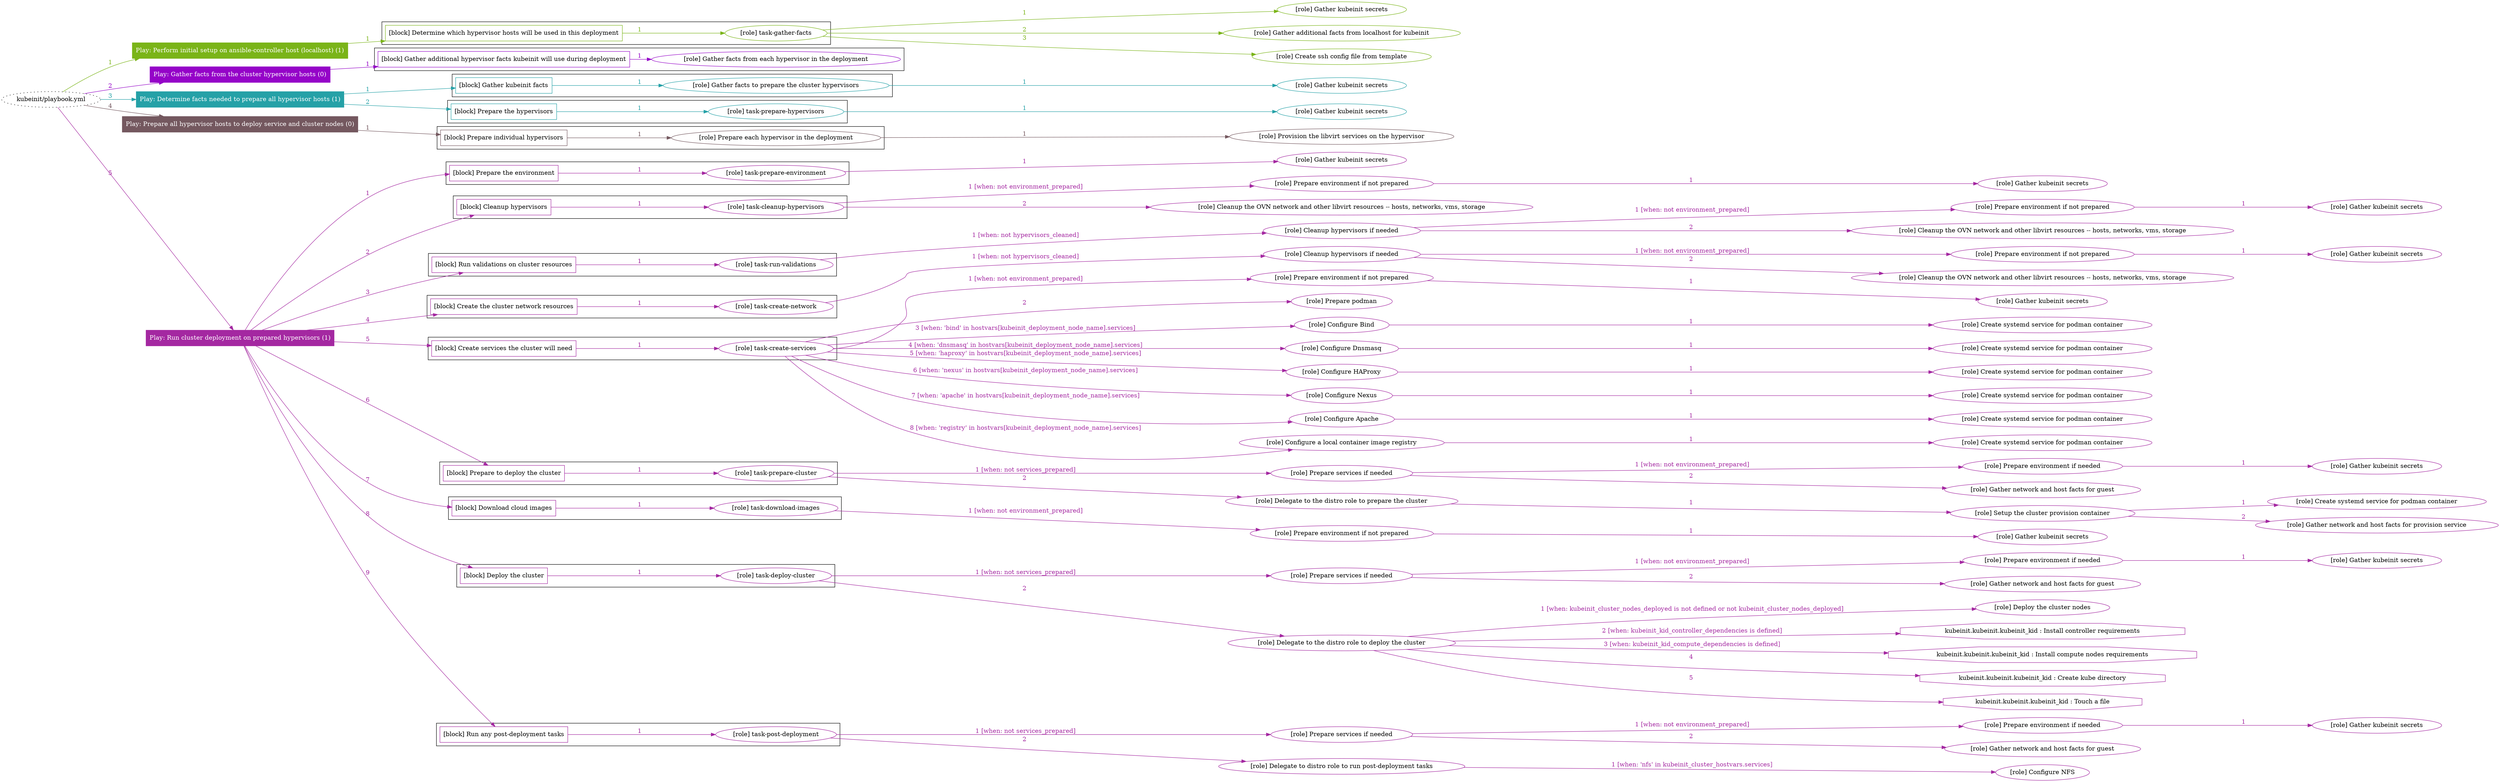 digraph {
	graph [concentrate=true ordering=in rankdir=LR ratio=fill]
	edge [esep=5 sep=10]
	"kubeinit/playbook.yml" [URL="/home/runner/work/kubeinit/kubeinit/kubeinit/playbook.yml" id=playbook_473534cc style=dotted]
	play_a2e973ac [label="Play: Perform initial setup on ansible-controller host (localhost) (1)" URL="/home/runner/work/kubeinit/kubeinit/kubeinit/playbook.yml" color="#7ab418" fontcolor="#ffffff" id=play_a2e973ac shape=box style=filled tooltip=localhost]
	"kubeinit/playbook.yml" -> play_a2e973ac [label="1 " color="#7ab418" fontcolor="#7ab418" id=edge_94aaac8c labeltooltip="1 " tooltip="1 "]
	subgraph "Gather kubeinit secrets" {
		role_c4a8d762 [label="[role] Gather kubeinit secrets" URL="/home/runner/.ansible/collections/ansible_collections/kubeinit/kubeinit/roles/kubeinit_prepare/tasks/build_hypervisors_group.yml" color="#7ab418" id=role_c4a8d762 tooltip="Gather kubeinit secrets"]
	}
	subgraph "Gather additional facts from localhost for kubeinit" {
		role_8fb9f4cb [label="[role] Gather additional facts from localhost for kubeinit" URL="/home/runner/.ansible/collections/ansible_collections/kubeinit/kubeinit/roles/kubeinit_prepare/tasks/build_hypervisors_group.yml" color="#7ab418" id=role_8fb9f4cb tooltip="Gather additional facts from localhost for kubeinit"]
	}
	subgraph "Create ssh config file from template" {
		role_03682e48 [label="[role] Create ssh config file from template" URL="/home/runner/.ansible/collections/ansible_collections/kubeinit/kubeinit/roles/kubeinit_prepare/tasks/build_hypervisors_group.yml" color="#7ab418" id=role_03682e48 tooltip="Create ssh config file from template"]
	}
	subgraph "task-gather-facts" {
		role_d09e91f7 [label="[role] task-gather-facts" URL="/home/runner/work/kubeinit/kubeinit/kubeinit/playbook.yml" color="#7ab418" id=role_d09e91f7 tooltip="task-gather-facts"]
		role_d09e91f7 -> role_c4a8d762 [label="1 " color="#7ab418" fontcolor="#7ab418" id=edge_1c553158 labeltooltip="1 " tooltip="1 "]
		role_d09e91f7 -> role_8fb9f4cb [label="2 " color="#7ab418" fontcolor="#7ab418" id=edge_740c2030 labeltooltip="2 " tooltip="2 "]
		role_d09e91f7 -> role_03682e48 [label="3 " color="#7ab418" fontcolor="#7ab418" id=edge_5ac8c159 labeltooltip="3 " tooltip="3 "]
	}
	subgraph "Play: Perform initial setup on ansible-controller host (localhost) (1)" {
		play_a2e973ac -> block_2cf381f9 [label=1 color="#7ab418" fontcolor="#7ab418" id=edge_a7f677c7 labeltooltip=1 tooltip=1]
		subgraph cluster_block_2cf381f9 {
			block_2cf381f9 [label="[block] Determine which hypervisor hosts will be used in this deployment" URL="/home/runner/work/kubeinit/kubeinit/kubeinit/playbook.yml" color="#7ab418" id=block_2cf381f9 labeltooltip="Determine which hypervisor hosts will be used in this deployment" shape=box tooltip="Determine which hypervisor hosts will be used in this deployment"]
			block_2cf381f9 -> role_d09e91f7 [label="1 " color="#7ab418" fontcolor="#7ab418" id=edge_fe27eb41 labeltooltip="1 " tooltip="1 "]
		}
	}
	play_3359701e [label="Play: Gather facts from the cluster hypervisor hosts (0)" URL="/home/runner/work/kubeinit/kubeinit/kubeinit/playbook.yml" color="#9504c8" fontcolor="#ffffff" id=play_3359701e shape=box style=filled tooltip="Play: Gather facts from the cluster hypervisor hosts (0)"]
	"kubeinit/playbook.yml" -> play_3359701e [label="2 " color="#9504c8" fontcolor="#9504c8" id=edge_a15228c7 labeltooltip="2 " tooltip="2 "]
	subgraph "Gather facts from each hypervisor in the deployment" {
		role_f2eb0fd0 [label="[role] Gather facts from each hypervisor in the deployment" URL="/home/runner/work/kubeinit/kubeinit/kubeinit/playbook.yml" color="#9504c8" id=role_f2eb0fd0 tooltip="Gather facts from each hypervisor in the deployment"]
	}
	subgraph "Play: Gather facts from the cluster hypervisor hosts (0)" {
		play_3359701e -> block_ccdc7bed [label=1 color="#9504c8" fontcolor="#9504c8" id=edge_3d2da1a6 labeltooltip=1 tooltip=1]
		subgraph cluster_block_ccdc7bed {
			block_ccdc7bed [label="[block] Gather additional hypervisor facts kubeinit will use during deployment" URL="/home/runner/work/kubeinit/kubeinit/kubeinit/playbook.yml" color="#9504c8" id=block_ccdc7bed labeltooltip="Gather additional hypervisor facts kubeinit will use during deployment" shape=box tooltip="Gather additional hypervisor facts kubeinit will use during deployment"]
			block_ccdc7bed -> role_f2eb0fd0 [label="1 " color="#9504c8" fontcolor="#9504c8" id=edge_4f18cb0a labeltooltip="1 " tooltip="1 "]
		}
	}
	play_8d0bd224 [label="Play: Determine facts needed to prepare all hypervisor hosts (1)" URL="/home/runner/work/kubeinit/kubeinit/kubeinit/playbook.yml" color="#25a1a7" fontcolor="#ffffff" id=play_8d0bd224 shape=box style=filled tooltip=localhost]
	"kubeinit/playbook.yml" -> play_8d0bd224 [label="3 " color="#25a1a7" fontcolor="#25a1a7" id=edge_37a7f59b labeltooltip="3 " tooltip="3 "]
	subgraph "Gather kubeinit secrets" {
		role_63487470 [label="[role] Gather kubeinit secrets" URL="/home/runner/.ansible/collections/ansible_collections/kubeinit/kubeinit/roles/kubeinit_prepare/tasks/gather_kubeinit_facts.yml" color="#25a1a7" id=role_63487470 tooltip="Gather kubeinit secrets"]
	}
	subgraph "Gather facts to prepare the cluster hypervisors" {
		role_776fc3d5 [label="[role] Gather facts to prepare the cluster hypervisors" URL="/home/runner/work/kubeinit/kubeinit/kubeinit/playbook.yml" color="#25a1a7" id=role_776fc3d5 tooltip="Gather facts to prepare the cluster hypervisors"]
		role_776fc3d5 -> role_63487470 [label="1 " color="#25a1a7" fontcolor="#25a1a7" id=edge_bfd39bdf labeltooltip="1 " tooltip="1 "]
	}
	subgraph "Gather kubeinit secrets" {
		role_ef4fe1da [label="[role] Gather kubeinit secrets" URL="/home/runner/.ansible/collections/ansible_collections/kubeinit/kubeinit/roles/kubeinit_prepare/tasks/gather_kubeinit_facts.yml" color="#25a1a7" id=role_ef4fe1da tooltip="Gather kubeinit secrets"]
	}
	subgraph "task-prepare-hypervisors" {
		role_5185a4f8 [label="[role] task-prepare-hypervisors" URL="/home/runner/work/kubeinit/kubeinit/kubeinit/playbook.yml" color="#25a1a7" id=role_5185a4f8 tooltip="task-prepare-hypervisors"]
		role_5185a4f8 -> role_ef4fe1da [label="1 " color="#25a1a7" fontcolor="#25a1a7" id=edge_5388c4ff labeltooltip="1 " tooltip="1 "]
	}
	subgraph "Play: Determine facts needed to prepare all hypervisor hosts (1)" {
		play_8d0bd224 -> block_8b621563 [label=1 color="#25a1a7" fontcolor="#25a1a7" id=edge_1b5868c4 labeltooltip=1 tooltip=1]
		subgraph cluster_block_8b621563 {
			block_8b621563 [label="[block] Gather kubeinit facts" URL="/home/runner/work/kubeinit/kubeinit/kubeinit/playbook.yml" color="#25a1a7" id=block_8b621563 labeltooltip="Gather kubeinit facts" shape=box tooltip="Gather kubeinit facts"]
			block_8b621563 -> role_776fc3d5 [label="1 " color="#25a1a7" fontcolor="#25a1a7" id=edge_affb4075 labeltooltip="1 " tooltip="1 "]
		}
		play_8d0bd224 -> block_8ea4e7cd [label=2 color="#25a1a7" fontcolor="#25a1a7" id=edge_9f6b5b68 labeltooltip=2 tooltip=2]
		subgraph cluster_block_8ea4e7cd {
			block_8ea4e7cd [label="[block] Prepare the hypervisors" URL="/home/runner/work/kubeinit/kubeinit/kubeinit/playbook.yml" color="#25a1a7" id=block_8ea4e7cd labeltooltip="Prepare the hypervisors" shape=box tooltip="Prepare the hypervisors"]
			block_8ea4e7cd -> role_5185a4f8 [label="1 " color="#25a1a7" fontcolor="#25a1a7" id=edge_ac835ab9 labeltooltip="1 " tooltip="1 "]
		}
	}
	play_af6fe505 [label="Play: Prepare all hypervisor hosts to deploy service and cluster nodes (0)" URL="/home/runner/work/kubeinit/kubeinit/kubeinit/playbook.yml" color="#74585f" fontcolor="#ffffff" id=play_af6fe505 shape=box style=filled tooltip="Play: Prepare all hypervisor hosts to deploy service and cluster nodes (0)"]
	"kubeinit/playbook.yml" -> play_af6fe505 [label="4 " color="#74585f" fontcolor="#74585f" id=edge_1ab25fac labeltooltip="4 " tooltip="4 "]
	subgraph "Provision the libvirt services on the hypervisor" {
		role_631e3180 [label="[role] Provision the libvirt services on the hypervisor" URL="/home/runner/.ansible/collections/ansible_collections/kubeinit/kubeinit/roles/kubeinit_prepare/tasks/prepare_hypervisor.yml" color="#74585f" id=role_631e3180 tooltip="Provision the libvirt services on the hypervisor"]
	}
	subgraph "Prepare each hypervisor in the deployment" {
		role_ebc34c02 [label="[role] Prepare each hypervisor in the deployment" URL="/home/runner/work/kubeinit/kubeinit/kubeinit/playbook.yml" color="#74585f" id=role_ebc34c02 tooltip="Prepare each hypervisor in the deployment"]
		role_ebc34c02 -> role_631e3180 [label="1 " color="#74585f" fontcolor="#74585f" id=edge_6d5b34d3 labeltooltip="1 " tooltip="1 "]
	}
	subgraph "Play: Prepare all hypervisor hosts to deploy service and cluster nodes (0)" {
		play_af6fe505 -> block_088a2990 [label=1 color="#74585f" fontcolor="#74585f" id=edge_42150e17 labeltooltip=1 tooltip=1]
		subgraph cluster_block_088a2990 {
			block_088a2990 [label="[block] Prepare individual hypervisors" URL="/home/runner/work/kubeinit/kubeinit/kubeinit/playbook.yml" color="#74585f" id=block_088a2990 labeltooltip="Prepare individual hypervisors" shape=box tooltip="Prepare individual hypervisors"]
			block_088a2990 -> role_ebc34c02 [label="1 " color="#74585f" fontcolor="#74585f" id=edge_a4ced9e4 labeltooltip="1 " tooltip="1 "]
		}
	}
	play_b3a02056 [label="Play: Run cluster deployment on prepared hypervisors (1)" URL="/home/runner/work/kubeinit/kubeinit/kubeinit/playbook.yml" color="#a428a1" fontcolor="#ffffff" id=play_b3a02056 shape=box style=filled tooltip=localhost]
	"kubeinit/playbook.yml" -> play_b3a02056 [label="5 " color="#a428a1" fontcolor="#a428a1" id=edge_268f8762 labeltooltip="5 " tooltip="5 "]
	subgraph "Gather kubeinit secrets" {
		role_529adc90 [label="[role] Gather kubeinit secrets" URL="/home/runner/.ansible/collections/ansible_collections/kubeinit/kubeinit/roles/kubeinit_prepare/tasks/gather_kubeinit_facts.yml" color="#a428a1" id=role_529adc90 tooltip="Gather kubeinit secrets"]
	}
	subgraph "task-prepare-environment" {
		role_783bfc34 [label="[role] task-prepare-environment" URL="/home/runner/work/kubeinit/kubeinit/kubeinit/playbook.yml" color="#a428a1" id=role_783bfc34 tooltip="task-prepare-environment"]
		role_783bfc34 -> role_529adc90 [label="1 " color="#a428a1" fontcolor="#a428a1" id=edge_d7d4523c labeltooltip="1 " tooltip="1 "]
	}
	subgraph "Gather kubeinit secrets" {
		role_e859bafe [label="[role] Gather kubeinit secrets" URL="/home/runner/.ansible/collections/ansible_collections/kubeinit/kubeinit/roles/kubeinit_prepare/tasks/gather_kubeinit_facts.yml" color="#a428a1" id=role_e859bafe tooltip="Gather kubeinit secrets"]
	}
	subgraph "Prepare environment if not prepared" {
		role_1569cc2a [label="[role] Prepare environment if not prepared" URL="/home/runner/.ansible/collections/ansible_collections/kubeinit/kubeinit/roles/kubeinit_prepare/tasks/cleanup_hypervisors.yml" color="#a428a1" id=role_1569cc2a tooltip="Prepare environment if not prepared"]
		role_1569cc2a -> role_e859bafe [label="1 " color="#a428a1" fontcolor="#a428a1" id=edge_a5748a84 labeltooltip="1 " tooltip="1 "]
	}
	subgraph "Cleanup the OVN network and other libvirt resources -- hosts, networks, vms, storage" {
		role_5df7b4f4 [label="[role] Cleanup the OVN network and other libvirt resources -- hosts, networks, vms, storage" URL="/home/runner/.ansible/collections/ansible_collections/kubeinit/kubeinit/roles/kubeinit_prepare/tasks/cleanup_hypervisors.yml" color="#a428a1" id=role_5df7b4f4 tooltip="Cleanup the OVN network and other libvirt resources -- hosts, networks, vms, storage"]
	}
	subgraph "task-cleanup-hypervisors" {
		role_412237a3 [label="[role] task-cleanup-hypervisors" URL="/home/runner/work/kubeinit/kubeinit/kubeinit/playbook.yml" color="#a428a1" id=role_412237a3 tooltip="task-cleanup-hypervisors"]
		role_412237a3 -> role_1569cc2a [label="1 [when: not environment_prepared]" color="#a428a1" fontcolor="#a428a1" id=edge_b78c530b labeltooltip="1 [when: not environment_prepared]" tooltip="1 [when: not environment_prepared]"]
		role_412237a3 -> role_5df7b4f4 [label="2 " color="#a428a1" fontcolor="#a428a1" id=edge_7e84ab3d labeltooltip="2 " tooltip="2 "]
	}
	subgraph "Gather kubeinit secrets" {
		role_ce0ab034 [label="[role] Gather kubeinit secrets" URL="/home/runner/.ansible/collections/ansible_collections/kubeinit/kubeinit/roles/kubeinit_prepare/tasks/gather_kubeinit_facts.yml" color="#a428a1" id=role_ce0ab034 tooltip="Gather kubeinit secrets"]
	}
	subgraph "Prepare environment if not prepared" {
		role_0c7cde25 [label="[role] Prepare environment if not prepared" URL="/home/runner/.ansible/collections/ansible_collections/kubeinit/kubeinit/roles/kubeinit_prepare/tasks/cleanup_hypervisors.yml" color="#a428a1" id=role_0c7cde25 tooltip="Prepare environment if not prepared"]
		role_0c7cde25 -> role_ce0ab034 [label="1 " color="#a428a1" fontcolor="#a428a1" id=edge_dbc09eaf labeltooltip="1 " tooltip="1 "]
	}
	subgraph "Cleanup the OVN network and other libvirt resources -- hosts, networks, vms, storage" {
		role_12b62293 [label="[role] Cleanup the OVN network and other libvirt resources -- hosts, networks, vms, storage" URL="/home/runner/.ansible/collections/ansible_collections/kubeinit/kubeinit/roles/kubeinit_prepare/tasks/cleanup_hypervisors.yml" color="#a428a1" id=role_12b62293 tooltip="Cleanup the OVN network and other libvirt resources -- hosts, networks, vms, storage"]
	}
	subgraph "Cleanup hypervisors if needed" {
		role_83c5eb3f [label="[role] Cleanup hypervisors if needed" URL="/home/runner/.ansible/collections/ansible_collections/kubeinit/kubeinit/roles/kubeinit_validations/tasks/main.yml" color="#a428a1" id=role_83c5eb3f tooltip="Cleanup hypervisors if needed"]
		role_83c5eb3f -> role_0c7cde25 [label="1 [when: not environment_prepared]" color="#a428a1" fontcolor="#a428a1" id=edge_68f85b54 labeltooltip="1 [when: not environment_prepared]" tooltip="1 [when: not environment_prepared]"]
		role_83c5eb3f -> role_12b62293 [label="2 " color="#a428a1" fontcolor="#a428a1" id=edge_a10804a9 labeltooltip="2 " tooltip="2 "]
	}
	subgraph "task-run-validations" {
		role_eaf425f1 [label="[role] task-run-validations" URL="/home/runner/work/kubeinit/kubeinit/kubeinit/playbook.yml" color="#a428a1" id=role_eaf425f1 tooltip="task-run-validations"]
		role_eaf425f1 -> role_83c5eb3f [label="1 [when: not hypervisors_cleaned]" color="#a428a1" fontcolor="#a428a1" id=edge_c71fb554 labeltooltip="1 [when: not hypervisors_cleaned]" tooltip="1 [when: not hypervisors_cleaned]"]
	}
	subgraph "Gather kubeinit secrets" {
		role_b6ee39b5 [label="[role] Gather kubeinit secrets" URL="/home/runner/.ansible/collections/ansible_collections/kubeinit/kubeinit/roles/kubeinit_prepare/tasks/gather_kubeinit_facts.yml" color="#a428a1" id=role_b6ee39b5 tooltip="Gather kubeinit secrets"]
	}
	subgraph "Prepare environment if not prepared" {
		role_160cfbee [label="[role] Prepare environment if not prepared" URL="/home/runner/.ansible/collections/ansible_collections/kubeinit/kubeinit/roles/kubeinit_prepare/tasks/cleanup_hypervisors.yml" color="#a428a1" id=role_160cfbee tooltip="Prepare environment if not prepared"]
		role_160cfbee -> role_b6ee39b5 [label="1 " color="#a428a1" fontcolor="#a428a1" id=edge_1e7511e5 labeltooltip="1 " tooltip="1 "]
	}
	subgraph "Cleanup the OVN network and other libvirt resources -- hosts, networks, vms, storage" {
		role_8a131410 [label="[role] Cleanup the OVN network and other libvirt resources -- hosts, networks, vms, storage" URL="/home/runner/.ansible/collections/ansible_collections/kubeinit/kubeinit/roles/kubeinit_prepare/tasks/cleanup_hypervisors.yml" color="#a428a1" id=role_8a131410 tooltip="Cleanup the OVN network and other libvirt resources -- hosts, networks, vms, storage"]
	}
	subgraph "Cleanup hypervisors if needed" {
		role_8b6021a0 [label="[role] Cleanup hypervisors if needed" URL="/home/runner/.ansible/collections/ansible_collections/kubeinit/kubeinit/roles/kubeinit_libvirt/tasks/create_network.yml" color="#a428a1" id=role_8b6021a0 tooltip="Cleanup hypervisors if needed"]
		role_8b6021a0 -> role_160cfbee [label="1 [when: not environment_prepared]" color="#a428a1" fontcolor="#a428a1" id=edge_dac74119 labeltooltip="1 [when: not environment_prepared]" tooltip="1 [when: not environment_prepared]"]
		role_8b6021a0 -> role_8a131410 [label="2 " color="#a428a1" fontcolor="#a428a1" id=edge_69c5d93e labeltooltip="2 " tooltip="2 "]
	}
	subgraph "task-create-network" {
		role_34dc55fc [label="[role] task-create-network" URL="/home/runner/work/kubeinit/kubeinit/kubeinit/playbook.yml" color="#a428a1" id=role_34dc55fc tooltip="task-create-network"]
		role_34dc55fc -> role_8b6021a0 [label="1 [when: not hypervisors_cleaned]" color="#a428a1" fontcolor="#a428a1" id=edge_42ccf6b4 labeltooltip="1 [when: not hypervisors_cleaned]" tooltip="1 [when: not hypervisors_cleaned]"]
	}
	subgraph "Gather kubeinit secrets" {
		role_019e3285 [label="[role] Gather kubeinit secrets" URL="/home/runner/.ansible/collections/ansible_collections/kubeinit/kubeinit/roles/kubeinit_prepare/tasks/gather_kubeinit_facts.yml" color="#a428a1" id=role_019e3285 tooltip="Gather kubeinit secrets"]
	}
	subgraph "Prepare environment if not prepared" {
		role_9fae4b47 [label="[role] Prepare environment if not prepared" URL="/home/runner/.ansible/collections/ansible_collections/kubeinit/kubeinit/roles/kubeinit_services/tasks/main.yml" color="#a428a1" id=role_9fae4b47 tooltip="Prepare environment if not prepared"]
		role_9fae4b47 -> role_019e3285 [label="1 " color="#a428a1" fontcolor="#a428a1" id=edge_0cbfb8c2 labeltooltip="1 " tooltip="1 "]
	}
	subgraph "Prepare podman" {
		role_5694eb83 [label="[role] Prepare podman" URL="/home/runner/.ansible/collections/ansible_collections/kubeinit/kubeinit/roles/kubeinit_services/tasks/00_create_service_pod.yml" color="#a428a1" id=role_5694eb83 tooltip="Prepare podman"]
	}
	subgraph "Create systemd service for podman container" {
		role_9f750103 [label="[role] Create systemd service for podman container" URL="/home/runner/.ansible/collections/ansible_collections/kubeinit/kubeinit/roles/kubeinit_bind/tasks/main.yml" color="#a428a1" id=role_9f750103 tooltip="Create systemd service for podman container"]
	}
	subgraph "Configure Bind" {
		role_91b7eafa [label="[role] Configure Bind" URL="/home/runner/.ansible/collections/ansible_collections/kubeinit/kubeinit/roles/kubeinit_services/tasks/start_services_containers.yml" color="#a428a1" id=role_91b7eafa tooltip="Configure Bind"]
		role_91b7eafa -> role_9f750103 [label="1 " color="#a428a1" fontcolor="#a428a1" id=edge_270f6e4e labeltooltip="1 " tooltip="1 "]
	}
	subgraph "Create systemd service for podman container" {
		role_b47ff2db [label="[role] Create systemd service for podman container" URL="/home/runner/.ansible/collections/ansible_collections/kubeinit/kubeinit/roles/kubeinit_dnsmasq/tasks/main.yml" color="#a428a1" id=role_b47ff2db tooltip="Create systemd service for podman container"]
	}
	subgraph "Configure Dnsmasq" {
		role_49010511 [label="[role] Configure Dnsmasq" URL="/home/runner/.ansible/collections/ansible_collections/kubeinit/kubeinit/roles/kubeinit_services/tasks/start_services_containers.yml" color="#a428a1" id=role_49010511 tooltip="Configure Dnsmasq"]
		role_49010511 -> role_b47ff2db [label="1 " color="#a428a1" fontcolor="#a428a1" id=edge_f630ee32 labeltooltip="1 " tooltip="1 "]
	}
	subgraph "Create systemd service for podman container" {
		role_65f5993b [label="[role] Create systemd service for podman container" URL="/home/runner/.ansible/collections/ansible_collections/kubeinit/kubeinit/roles/kubeinit_haproxy/tasks/main.yml" color="#a428a1" id=role_65f5993b tooltip="Create systemd service for podman container"]
	}
	subgraph "Configure HAProxy" {
		role_f1a1bd23 [label="[role] Configure HAProxy" URL="/home/runner/.ansible/collections/ansible_collections/kubeinit/kubeinit/roles/kubeinit_services/tasks/start_services_containers.yml" color="#a428a1" id=role_f1a1bd23 tooltip="Configure HAProxy"]
		role_f1a1bd23 -> role_65f5993b [label="1 " color="#a428a1" fontcolor="#a428a1" id=edge_a98ec656 labeltooltip="1 " tooltip="1 "]
	}
	subgraph "Create systemd service for podman container" {
		role_b1bbb2f7 [label="[role] Create systemd service for podman container" URL="/home/runner/.ansible/collections/ansible_collections/kubeinit/kubeinit/roles/kubeinit_nexus/tasks/main.yml" color="#a428a1" id=role_b1bbb2f7 tooltip="Create systemd service for podman container"]
	}
	subgraph "Configure Nexus" {
		role_b3715fbb [label="[role] Configure Nexus" URL="/home/runner/.ansible/collections/ansible_collections/kubeinit/kubeinit/roles/kubeinit_services/tasks/start_services_containers.yml" color="#a428a1" id=role_b3715fbb tooltip="Configure Nexus"]
		role_b3715fbb -> role_b1bbb2f7 [label="1 " color="#a428a1" fontcolor="#a428a1" id=edge_57929500 labeltooltip="1 " tooltip="1 "]
	}
	subgraph "Create systemd service for podman container" {
		role_43f6aacb [label="[role] Create systemd service for podman container" URL="/home/runner/.ansible/collections/ansible_collections/kubeinit/kubeinit/roles/kubeinit_apache/tasks/main.yml" color="#a428a1" id=role_43f6aacb tooltip="Create systemd service for podman container"]
	}
	subgraph "Configure Apache" {
		role_95bc06ec [label="[role] Configure Apache" URL="/home/runner/.ansible/collections/ansible_collections/kubeinit/kubeinit/roles/kubeinit_services/tasks/start_services_containers.yml" color="#a428a1" id=role_95bc06ec tooltip="Configure Apache"]
		role_95bc06ec -> role_43f6aacb [label="1 " color="#a428a1" fontcolor="#a428a1" id=edge_19a1832d labeltooltip="1 " tooltip="1 "]
	}
	subgraph "Create systemd service for podman container" {
		role_9869ef1c [label="[role] Create systemd service for podman container" URL="/home/runner/.ansible/collections/ansible_collections/kubeinit/kubeinit/roles/kubeinit_registry/tasks/main.yml" color="#a428a1" id=role_9869ef1c tooltip="Create systemd service for podman container"]
	}
	subgraph "Configure a local container image registry" {
		role_d11cd2bf [label="[role] Configure a local container image registry" URL="/home/runner/.ansible/collections/ansible_collections/kubeinit/kubeinit/roles/kubeinit_services/tasks/start_services_containers.yml" color="#a428a1" id=role_d11cd2bf tooltip="Configure a local container image registry"]
		role_d11cd2bf -> role_9869ef1c [label="1 " color="#a428a1" fontcolor="#a428a1" id=edge_81209cb1 labeltooltip="1 " tooltip="1 "]
	}
	subgraph "task-create-services" {
		role_c11e992b [label="[role] task-create-services" URL="/home/runner/work/kubeinit/kubeinit/kubeinit/playbook.yml" color="#a428a1" id=role_c11e992b tooltip="task-create-services"]
		role_c11e992b -> role_9fae4b47 [label="1 [when: not environment_prepared]" color="#a428a1" fontcolor="#a428a1" id=edge_f10a8f88 labeltooltip="1 [when: not environment_prepared]" tooltip="1 [when: not environment_prepared]"]
		role_c11e992b -> role_5694eb83 [label="2 " color="#a428a1" fontcolor="#a428a1" id=edge_a8c24700 labeltooltip="2 " tooltip="2 "]
		role_c11e992b -> role_91b7eafa [label="3 [when: 'bind' in hostvars[kubeinit_deployment_node_name].services]" color="#a428a1" fontcolor="#a428a1" id=edge_01df40e7 labeltooltip="3 [when: 'bind' in hostvars[kubeinit_deployment_node_name].services]" tooltip="3 [when: 'bind' in hostvars[kubeinit_deployment_node_name].services]"]
		role_c11e992b -> role_49010511 [label="4 [when: 'dnsmasq' in hostvars[kubeinit_deployment_node_name].services]" color="#a428a1" fontcolor="#a428a1" id=edge_a49e0df8 labeltooltip="4 [when: 'dnsmasq' in hostvars[kubeinit_deployment_node_name].services]" tooltip="4 [when: 'dnsmasq' in hostvars[kubeinit_deployment_node_name].services]"]
		role_c11e992b -> role_f1a1bd23 [label="5 [when: 'haproxy' in hostvars[kubeinit_deployment_node_name].services]" color="#a428a1" fontcolor="#a428a1" id=edge_108d2c67 labeltooltip="5 [when: 'haproxy' in hostvars[kubeinit_deployment_node_name].services]" tooltip="5 [when: 'haproxy' in hostvars[kubeinit_deployment_node_name].services]"]
		role_c11e992b -> role_b3715fbb [label="6 [when: 'nexus' in hostvars[kubeinit_deployment_node_name].services]" color="#a428a1" fontcolor="#a428a1" id=edge_eff054d7 labeltooltip="6 [when: 'nexus' in hostvars[kubeinit_deployment_node_name].services]" tooltip="6 [when: 'nexus' in hostvars[kubeinit_deployment_node_name].services]"]
		role_c11e992b -> role_95bc06ec [label="7 [when: 'apache' in hostvars[kubeinit_deployment_node_name].services]" color="#a428a1" fontcolor="#a428a1" id=edge_bee87c74 labeltooltip="7 [when: 'apache' in hostvars[kubeinit_deployment_node_name].services]" tooltip="7 [when: 'apache' in hostvars[kubeinit_deployment_node_name].services]"]
		role_c11e992b -> role_d11cd2bf [label="8 [when: 'registry' in hostvars[kubeinit_deployment_node_name].services]" color="#a428a1" fontcolor="#a428a1" id=edge_2cf7aa82 labeltooltip="8 [when: 'registry' in hostvars[kubeinit_deployment_node_name].services]" tooltip="8 [when: 'registry' in hostvars[kubeinit_deployment_node_name].services]"]
	}
	subgraph "Gather kubeinit secrets" {
		role_9ca17be9 [label="[role] Gather kubeinit secrets" URL="/home/runner/.ansible/collections/ansible_collections/kubeinit/kubeinit/roles/kubeinit_prepare/tasks/gather_kubeinit_facts.yml" color="#a428a1" id=role_9ca17be9 tooltip="Gather kubeinit secrets"]
	}
	subgraph "Prepare environment if needed" {
		role_c3691ea1 [label="[role] Prepare environment if needed" URL="/home/runner/.ansible/collections/ansible_collections/kubeinit/kubeinit/roles/kubeinit_services/tasks/prepare_services.yml" color="#a428a1" id=role_c3691ea1 tooltip="Prepare environment if needed"]
		role_c3691ea1 -> role_9ca17be9 [label="1 " color="#a428a1" fontcolor="#a428a1" id=edge_bb0bb680 labeltooltip="1 " tooltip="1 "]
	}
	subgraph "Gather network and host facts for guest" {
		role_395a325c [label="[role] Gather network and host facts for guest" URL="/home/runner/.ansible/collections/ansible_collections/kubeinit/kubeinit/roles/kubeinit_services/tasks/prepare_services.yml" color="#a428a1" id=role_395a325c tooltip="Gather network and host facts for guest"]
	}
	subgraph "Prepare services if needed" {
		role_b65c4d63 [label="[role] Prepare services if needed" URL="/home/runner/.ansible/collections/ansible_collections/kubeinit/kubeinit/roles/kubeinit_prepare/tasks/prepare_cluster.yml" color="#a428a1" id=role_b65c4d63 tooltip="Prepare services if needed"]
		role_b65c4d63 -> role_c3691ea1 [label="1 [when: not environment_prepared]" color="#a428a1" fontcolor="#a428a1" id=edge_d8ac7e29 labeltooltip="1 [when: not environment_prepared]" tooltip="1 [when: not environment_prepared]"]
		role_b65c4d63 -> role_395a325c [label="2 " color="#a428a1" fontcolor="#a428a1" id=edge_76df9d4f labeltooltip="2 " tooltip="2 "]
	}
	subgraph "Create systemd service for podman container" {
		role_11b3274d [label="[role] Create systemd service for podman container" URL="/home/runner/.ansible/collections/ansible_collections/kubeinit/kubeinit/roles/kubeinit_services/tasks/create_provision_container.yml" color="#a428a1" id=role_11b3274d tooltip="Create systemd service for podman container"]
	}
	subgraph "Gather network and host facts for provision service" {
		role_04fb70cb [label="[role] Gather network and host facts for provision service" URL="/home/runner/.ansible/collections/ansible_collections/kubeinit/kubeinit/roles/kubeinit_services/tasks/create_provision_container.yml" color="#a428a1" id=role_04fb70cb tooltip="Gather network and host facts for provision service"]
	}
	subgraph "Setup the cluster provision container" {
		role_f219ec11 [label="[role] Setup the cluster provision container" URL="/home/runner/.ansible/collections/ansible_collections/kubeinit/kubeinit/roles/kubeinit_kid/tasks/prepare_cluster.yml" color="#a428a1" id=role_f219ec11 tooltip="Setup the cluster provision container"]
		role_f219ec11 -> role_11b3274d [label="1 " color="#a428a1" fontcolor="#a428a1" id=edge_714069a0 labeltooltip="1 " tooltip="1 "]
		role_f219ec11 -> role_04fb70cb [label="2 " color="#a428a1" fontcolor="#a428a1" id=edge_66df4900 labeltooltip="2 " tooltip="2 "]
	}
	subgraph "Delegate to the distro role to prepare the cluster" {
		role_cfa4fd06 [label="[role] Delegate to the distro role to prepare the cluster" URL="/home/runner/.ansible/collections/ansible_collections/kubeinit/kubeinit/roles/kubeinit_prepare/tasks/prepare_cluster.yml" color="#a428a1" id=role_cfa4fd06 tooltip="Delegate to the distro role to prepare the cluster"]
		role_cfa4fd06 -> role_f219ec11 [label="1 " color="#a428a1" fontcolor="#a428a1" id=edge_1a4ba53f labeltooltip="1 " tooltip="1 "]
	}
	subgraph "task-prepare-cluster" {
		role_1d0922bc [label="[role] task-prepare-cluster" URL="/home/runner/work/kubeinit/kubeinit/kubeinit/playbook.yml" color="#a428a1" id=role_1d0922bc tooltip="task-prepare-cluster"]
		role_1d0922bc -> role_b65c4d63 [label="1 [when: not services_prepared]" color="#a428a1" fontcolor="#a428a1" id=edge_542c2e83 labeltooltip="1 [when: not services_prepared]" tooltip="1 [when: not services_prepared]"]
		role_1d0922bc -> role_cfa4fd06 [label="2 " color="#a428a1" fontcolor="#a428a1" id=edge_384f0cb7 labeltooltip="2 " tooltip="2 "]
	}
	subgraph "Gather kubeinit secrets" {
		role_9741ed3f [label="[role] Gather kubeinit secrets" URL="/home/runner/.ansible/collections/ansible_collections/kubeinit/kubeinit/roles/kubeinit_prepare/tasks/gather_kubeinit_facts.yml" color="#a428a1" id=role_9741ed3f tooltip="Gather kubeinit secrets"]
	}
	subgraph "Prepare environment if not prepared" {
		role_5f4541c6 [label="[role] Prepare environment if not prepared" URL="/home/runner/.ansible/collections/ansible_collections/kubeinit/kubeinit/roles/kubeinit_libvirt/tasks/download_cloud_images.yml" color="#a428a1" id=role_5f4541c6 tooltip="Prepare environment if not prepared"]
		role_5f4541c6 -> role_9741ed3f [label="1 " color="#a428a1" fontcolor="#a428a1" id=edge_e26bfb4c labeltooltip="1 " tooltip="1 "]
	}
	subgraph "task-download-images" {
		role_f75c0384 [label="[role] task-download-images" URL="/home/runner/work/kubeinit/kubeinit/kubeinit/playbook.yml" color="#a428a1" id=role_f75c0384 tooltip="task-download-images"]
		role_f75c0384 -> role_5f4541c6 [label="1 [when: not environment_prepared]" color="#a428a1" fontcolor="#a428a1" id=edge_53ded86a labeltooltip="1 [when: not environment_prepared]" tooltip="1 [when: not environment_prepared]"]
	}
	subgraph "Gather kubeinit secrets" {
		role_6f7dc510 [label="[role] Gather kubeinit secrets" URL="/home/runner/.ansible/collections/ansible_collections/kubeinit/kubeinit/roles/kubeinit_prepare/tasks/gather_kubeinit_facts.yml" color="#a428a1" id=role_6f7dc510 tooltip="Gather kubeinit secrets"]
	}
	subgraph "Prepare environment if needed" {
		role_a3d691ed [label="[role] Prepare environment if needed" URL="/home/runner/.ansible/collections/ansible_collections/kubeinit/kubeinit/roles/kubeinit_services/tasks/prepare_services.yml" color="#a428a1" id=role_a3d691ed tooltip="Prepare environment if needed"]
		role_a3d691ed -> role_6f7dc510 [label="1 " color="#a428a1" fontcolor="#a428a1" id=edge_c49b0958 labeltooltip="1 " tooltip="1 "]
	}
	subgraph "Gather network and host facts for guest" {
		role_ce995d3a [label="[role] Gather network and host facts for guest" URL="/home/runner/.ansible/collections/ansible_collections/kubeinit/kubeinit/roles/kubeinit_services/tasks/prepare_services.yml" color="#a428a1" id=role_ce995d3a tooltip="Gather network and host facts for guest"]
	}
	subgraph "Prepare services if needed" {
		role_9f40945c [label="[role] Prepare services if needed" URL="/home/runner/.ansible/collections/ansible_collections/kubeinit/kubeinit/roles/kubeinit_prepare/tasks/deploy_cluster.yml" color="#a428a1" id=role_9f40945c tooltip="Prepare services if needed"]
		role_9f40945c -> role_a3d691ed [label="1 [when: not environment_prepared]" color="#a428a1" fontcolor="#a428a1" id=edge_0b2990f2 labeltooltip="1 [when: not environment_prepared]" tooltip="1 [when: not environment_prepared]"]
		role_9f40945c -> role_ce995d3a [label="2 " color="#a428a1" fontcolor="#a428a1" id=edge_de638a9f labeltooltip="2 " tooltip="2 "]
	}
	subgraph "Deploy the cluster nodes" {
		role_f4847b0d [label="[role] Deploy the cluster nodes" URL="/home/runner/.ansible/collections/ansible_collections/kubeinit/kubeinit/roles/kubeinit_kid/tasks/main.yml" color="#a428a1" id=role_f4847b0d tooltip="Deploy the cluster nodes"]
	}
	subgraph "Delegate to the distro role to deploy the cluster" {
		role_062cef3a [label="[role] Delegate to the distro role to deploy the cluster" URL="/home/runner/.ansible/collections/ansible_collections/kubeinit/kubeinit/roles/kubeinit_prepare/tasks/deploy_cluster.yml" color="#a428a1" id=role_062cef3a tooltip="Delegate to the distro role to deploy the cluster"]
		role_062cef3a -> role_f4847b0d [label="1 [when: kubeinit_cluster_nodes_deployed is not defined or not kubeinit_cluster_nodes_deployed]" color="#a428a1" fontcolor="#a428a1" id=edge_2a12a288 labeltooltip="1 [when: kubeinit_cluster_nodes_deployed is not defined or not kubeinit_cluster_nodes_deployed]" tooltip="1 [when: kubeinit_cluster_nodes_deployed is not defined or not kubeinit_cluster_nodes_deployed]"]
		task_226a1dfd [label="kubeinit.kubeinit.kubeinit_kid : Install controller requirements" URL="/home/runner/.ansible/collections/ansible_collections/kubeinit/kubeinit/roles/kubeinit_kid/tasks/main.yml" color="#a428a1" id=task_226a1dfd shape=octagon tooltip="kubeinit.kubeinit.kubeinit_kid : Install controller requirements"]
		role_062cef3a -> task_226a1dfd [label="2 [when: kubeinit_kid_controller_dependencies is defined]" color="#a428a1" fontcolor="#a428a1" id=edge_c854b1d1 labeltooltip="2 [when: kubeinit_kid_controller_dependencies is defined]" tooltip="2 [when: kubeinit_kid_controller_dependencies is defined]"]
		task_f8ce8d4d [label="kubeinit.kubeinit.kubeinit_kid : Install compute nodes requirements" URL="/home/runner/.ansible/collections/ansible_collections/kubeinit/kubeinit/roles/kubeinit_kid/tasks/main.yml" color="#a428a1" id=task_f8ce8d4d shape=octagon tooltip="kubeinit.kubeinit.kubeinit_kid : Install compute nodes requirements"]
		role_062cef3a -> task_f8ce8d4d [label="3 [when: kubeinit_kid_compute_dependencies is defined]" color="#a428a1" fontcolor="#a428a1" id=edge_69f74bcc labeltooltip="3 [when: kubeinit_kid_compute_dependencies is defined]" tooltip="3 [when: kubeinit_kid_compute_dependencies is defined]"]
		task_39c58e01 [label="kubeinit.kubeinit.kubeinit_kid : Create kube directory" URL="/home/runner/.ansible/collections/ansible_collections/kubeinit/kubeinit/roles/kubeinit_kid/tasks/main.yml" color="#a428a1" id=task_39c58e01 shape=octagon tooltip="kubeinit.kubeinit.kubeinit_kid : Create kube directory"]
		role_062cef3a -> task_39c58e01 [label="4 " color="#a428a1" fontcolor="#a428a1" id=edge_a0cd7772 labeltooltip="4 " tooltip="4 "]
		task_a191d5f8 [label="kubeinit.kubeinit.kubeinit_kid : Touch a file" URL="/home/runner/.ansible/collections/ansible_collections/kubeinit/kubeinit/roles/kubeinit_kid/tasks/main.yml" color="#a428a1" id=task_a191d5f8 shape=octagon tooltip="kubeinit.kubeinit.kubeinit_kid : Touch a file"]
		role_062cef3a -> task_a191d5f8 [label="5 " color="#a428a1" fontcolor="#a428a1" id=edge_737ca7d5 labeltooltip="5 " tooltip="5 "]
	}
	subgraph "task-deploy-cluster" {
		role_d9d18316 [label="[role] task-deploy-cluster" URL="/home/runner/work/kubeinit/kubeinit/kubeinit/playbook.yml" color="#a428a1" id=role_d9d18316 tooltip="task-deploy-cluster"]
		role_d9d18316 -> role_9f40945c [label="1 [when: not services_prepared]" color="#a428a1" fontcolor="#a428a1" id=edge_159ea0cc labeltooltip="1 [when: not services_prepared]" tooltip="1 [when: not services_prepared]"]
		role_d9d18316 -> role_062cef3a [label="2 " color="#a428a1" fontcolor="#a428a1" id=edge_675d0c81 labeltooltip="2 " tooltip="2 "]
	}
	subgraph "Gather kubeinit secrets" {
		role_f4425ae7 [label="[role] Gather kubeinit secrets" URL="/home/runner/.ansible/collections/ansible_collections/kubeinit/kubeinit/roles/kubeinit_prepare/tasks/gather_kubeinit_facts.yml" color="#a428a1" id=role_f4425ae7 tooltip="Gather kubeinit secrets"]
	}
	subgraph "Prepare environment if needed" {
		role_e464cb5b [label="[role] Prepare environment if needed" URL="/home/runner/.ansible/collections/ansible_collections/kubeinit/kubeinit/roles/kubeinit_services/tasks/prepare_services.yml" color="#a428a1" id=role_e464cb5b tooltip="Prepare environment if needed"]
		role_e464cb5b -> role_f4425ae7 [label="1 " color="#a428a1" fontcolor="#a428a1" id=edge_9def43e8 labeltooltip="1 " tooltip="1 "]
	}
	subgraph "Gather network and host facts for guest" {
		role_e18d7773 [label="[role] Gather network and host facts for guest" URL="/home/runner/.ansible/collections/ansible_collections/kubeinit/kubeinit/roles/kubeinit_services/tasks/prepare_services.yml" color="#a428a1" id=role_e18d7773 tooltip="Gather network and host facts for guest"]
	}
	subgraph "Prepare services if needed" {
		role_4e06b07b [label="[role] Prepare services if needed" URL="/home/runner/.ansible/collections/ansible_collections/kubeinit/kubeinit/roles/kubeinit_prepare/tasks/post_deployment.yml" color="#a428a1" id=role_4e06b07b tooltip="Prepare services if needed"]
		role_4e06b07b -> role_e464cb5b [label="1 [when: not environment_prepared]" color="#a428a1" fontcolor="#a428a1" id=edge_30404ddf labeltooltip="1 [when: not environment_prepared]" tooltip="1 [when: not environment_prepared]"]
		role_4e06b07b -> role_e18d7773 [label="2 " color="#a428a1" fontcolor="#a428a1" id=edge_463f56fd labeltooltip="2 " tooltip="2 "]
	}
	subgraph "Configure NFS" {
		role_aace15f0 [label="[role] Configure NFS" URL="/home/runner/.ansible/collections/ansible_collections/kubeinit/kubeinit/roles/kubeinit_kid/tasks/post_deployment_tasks.yml" color="#a428a1" id=role_aace15f0 tooltip="Configure NFS"]
	}
	subgraph "Delegate to distro role to run post-deployment tasks" {
		role_0805bf11 [label="[role] Delegate to distro role to run post-deployment tasks" URL="/home/runner/.ansible/collections/ansible_collections/kubeinit/kubeinit/roles/kubeinit_prepare/tasks/post_deployment.yml" color="#a428a1" id=role_0805bf11 tooltip="Delegate to distro role to run post-deployment tasks"]
		role_0805bf11 -> role_aace15f0 [label="1 [when: 'nfs' in kubeinit_cluster_hostvars.services]" color="#a428a1" fontcolor="#a428a1" id=edge_310f4630 labeltooltip="1 [when: 'nfs' in kubeinit_cluster_hostvars.services]" tooltip="1 [when: 'nfs' in kubeinit_cluster_hostvars.services]"]
	}
	subgraph "task-post-deployment" {
		role_b9ffeda4 [label="[role] task-post-deployment" URL="/home/runner/work/kubeinit/kubeinit/kubeinit/playbook.yml" color="#a428a1" id=role_b9ffeda4 tooltip="task-post-deployment"]
		role_b9ffeda4 -> role_4e06b07b [label="1 [when: not services_prepared]" color="#a428a1" fontcolor="#a428a1" id=edge_4a5fc462 labeltooltip="1 [when: not services_prepared]" tooltip="1 [when: not services_prepared]"]
		role_b9ffeda4 -> role_0805bf11 [label="2 " color="#a428a1" fontcolor="#a428a1" id=edge_4b90b595 labeltooltip="2 " tooltip="2 "]
	}
	subgraph "Play: Run cluster deployment on prepared hypervisors (1)" {
		play_b3a02056 -> block_87e8772c [label=1 color="#a428a1" fontcolor="#a428a1" id=edge_87c45e55 labeltooltip=1 tooltip=1]
		subgraph cluster_block_87e8772c {
			block_87e8772c [label="[block] Prepare the environment" URL="/home/runner/work/kubeinit/kubeinit/kubeinit/playbook.yml" color="#a428a1" id=block_87e8772c labeltooltip="Prepare the environment" shape=box tooltip="Prepare the environment"]
			block_87e8772c -> role_783bfc34 [label="1 " color="#a428a1" fontcolor="#a428a1" id=edge_5461f825 labeltooltip="1 " tooltip="1 "]
		}
		play_b3a02056 -> block_a1d71444 [label=2 color="#a428a1" fontcolor="#a428a1" id=edge_ee163a0a labeltooltip=2 tooltip=2]
		subgraph cluster_block_a1d71444 {
			block_a1d71444 [label="[block] Cleanup hypervisors" URL="/home/runner/work/kubeinit/kubeinit/kubeinit/playbook.yml" color="#a428a1" id=block_a1d71444 labeltooltip="Cleanup hypervisors" shape=box tooltip="Cleanup hypervisors"]
			block_a1d71444 -> role_412237a3 [label="1 " color="#a428a1" fontcolor="#a428a1" id=edge_436dd49c labeltooltip="1 " tooltip="1 "]
		}
		play_b3a02056 -> block_2c06ba41 [label=3 color="#a428a1" fontcolor="#a428a1" id=edge_0bc480c8 labeltooltip=3 tooltip=3]
		subgraph cluster_block_2c06ba41 {
			block_2c06ba41 [label="[block] Run validations on cluster resources" URL="/home/runner/work/kubeinit/kubeinit/kubeinit/playbook.yml" color="#a428a1" id=block_2c06ba41 labeltooltip="Run validations on cluster resources" shape=box tooltip="Run validations on cluster resources"]
			block_2c06ba41 -> role_eaf425f1 [label="1 " color="#a428a1" fontcolor="#a428a1" id=edge_981cb3a4 labeltooltip="1 " tooltip="1 "]
		}
		play_b3a02056 -> block_171277f0 [label=4 color="#a428a1" fontcolor="#a428a1" id=edge_898c6f2a labeltooltip=4 tooltip=4]
		subgraph cluster_block_171277f0 {
			block_171277f0 [label="[block] Create the cluster network resources" URL="/home/runner/work/kubeinit/kubeinit/kubeinit/playbook.yml" color="#a428a1" id=block_171277f0 labeltooltip="Create the cluster network resources" shape=box tooltip="Create the cluster network resources"]
			block_171277f0 -> role_34dc55fc [label="1 " color="#a428a1" fontcolor="#a428a1" id=edge_1370fbdd labeltooltip="1 " tooltip="1 "]
		}
		play_b3a02056 -> block_7f52e5f2 [label=5 color="#a428a1" fontcolor="#a428a1" id=edge_42600120 labeltooltip=5 tooltip=5]
		subgraph cluster_block_7f52e5f2 {
			block_7f52e5f2 [label="[block] Create services the cluster will need" URL="/home/runner/work/kubeinit/kubeinit/kubeinit/playbook.yml" color="#a428a1" id=block_7f52e5f2 labeltooltip="Create services the cluster will need" shape=box tooltip="Create services the cluster will need"]
			block_7f52e5f2 -> role_c11e992b [label="1 " color="#a428a1" fontcolor="#a428a1" id=edge_d1537b88 labeltooltip="1 " tooltip="1 "]
		}
		play_b3a02056 -> block_5282238c [label=6 color="#a428a1" fontcolor="#a428a1" id=edge_02231db2 labeltooltip=6 tooltip=6]
		subgraph cluster_block_5282238c {
			block_5282238c [label="[block] Prepare to deploy the cluster" URL="/home/runner/work/kubeinit/kubeinit/kubeinit/playbook.yml" color="#a428a1" id=block_5282238c labeltooltip="Prepare to deploy the cluster" shape=box tooltip="Prepare to deploy the cluster"]
			block_5282238c -> role_1d0922bc [label="1 " color="#a428a1" fontcolor="#a428a1" id=edge_1a93c2c5 labeltooltip="1 " tooltip="1 "]
		}
		play_b3a02056 -> block_bf10cfea [label=7 color="#a428a1" fontcolor="#a428a1" id=edge_d9778d63 labeltooltip=7 tooltip=7]
		subgraph cluster_block_bf10cfea {
			block_bf10cfea [label="[block] Download cloud images" URL="/home/runner/work/kubeinit/kubeinit/kubeinit/playbook.yml" color="#a428a1" id=block_bf10cfea labeltooltip="Download cloud images" shape=box tooltip="Download cloud images"]
			block_bf10cfea -> role_f75c0384 [label="1 " color="#a428a1" fontcolor="#a428a1" id=edge_a600e5cb labeltooltip="1 " tooltip="1 "]
		}
		play_b3a02056 -> block_da1b0670 [label=8 color="#a428a1" fontcolor="#a428a1" id=edge_4664cc9d labeltooltip=8 tooltip=8]
		subgraph cluster_block_da1b0670 {
			block_da1b0670 [label="[block] Deploy the cluster" URL="/home/runner/work/kubeinit/kubeinit/kubeinit/playbook.yml" color="#a428a1" id=block_da1b0670 labeltooltip="Deploy the cluster" shape=box tooltip="Deploy the cluster"]
			block_da1b0670 -> role_d9d18316 [label="1 " color="#a428a1" fontcolor="#a428a1" id=edge_6147858a labeltooltip="1 " tooltip="1 "]
		}
		play_b3a02056 -> block_c9a9aee1 [label=9 color="#a428a1" fontcolor="#a428a1" id=edge_8f6a0076 labeltooltip=9 tooltip=9]
		subgraph cluster_block_c9a9aee1 {
			block_c9a9aee1 [label="[block] Run any post-deployment tasks" URL="/home/runner/work/kubeinit/kubeinit/kubeinit/playbook.yml" color="#a428a1" id=block_c9a9aee1 labeltooltip="Run any post-deployment tasks" shape=box tooltip="Run any post-deployment tasks"]
			block_c9a9aee1 -> role_b9ffeda4 [label="1 " color="#a428a1" fontcolor="#a428a1" id=edge_14a9eb75 labeltooltip="1 " tooltip="1 "]
		}
	}
}
